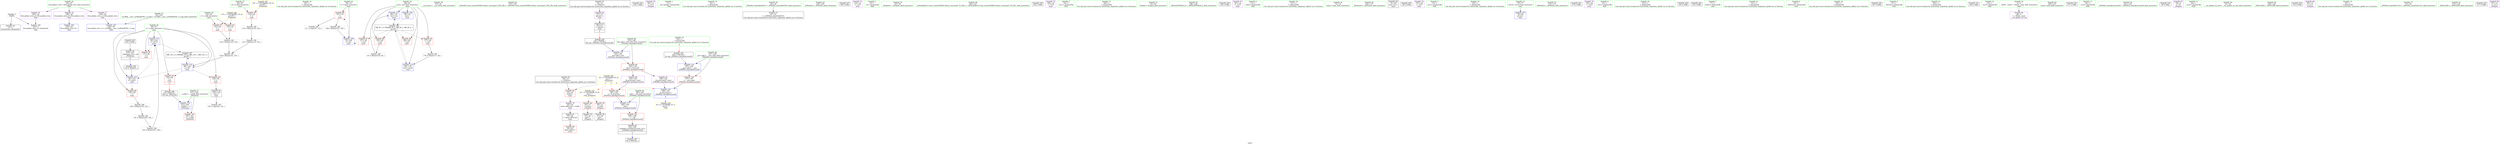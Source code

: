 digraph "SVFG" {
	label="SVFG";

	Node0x55d9d37390d0 [shape=record,color=grey,label="{NodeID: 0\nNullPtr}"];
	Node0x55d9d37390d0 -> Node0x55d9d3742ab0[style=solid];
	Node0x55d9d37390d0 -> Node0x55d9d3741590[style=solid];
	Node0x55d9d3741e30 [shape=record,color=red,label="{NodeID: 97\n172\<--86\n\<--x\nmain\n}"];
	Node0x55d9d373f470 [shape=record,color=green,label="{NodeID: 14\n89\<--1\n\<--dummyObj\nCan only get source location for instruction, argument, global var or function.}"];
	Node0x55d9d37451e0 [shape=record,color=grey,label="{NodeID: 194\n111 = cmp(107, 112, )\n}"];
	Node0x55d9d37419d0 [shape=record,color=blue,label="{NodeID: 111\n80\<--151\ntest\<--inc\nmain\n}"];
	Node0x55d9d37419d0 -> Node0x55d9d3751810[style=dashed];
	Node0x55d9d3740270 [shape=record,color=green,label="{NodeID: 28\n43\<--44\n__cxa_atexit\<--__cxa_atexit_field_insensitive\n}"];
	Node0x55d9d3740f50 [shape=record,color=green,label="{NodeID: 42\n135\<--136\n_ZStlsISt11char_traitsIcEERSt13basic_ostreamIcT_ES5_PKc\<--_ZStlsISt11char_traitsIcEERSt13basic_ostreamIcT_ES5_PKc_field_insensitive\n}"];
	Node0x55d9d3742cb0 [shape=record,color=black,label="{NodeID: 56\n20\<--18\n\<--_ZSt4cout\nCan only get source location for instruction, argument, global var or function.}"];
	Node0x55d9d3742cb0 -> Node0x55d9d3744530[style=solid];
	Node0x55d9d375ba30 [shape=record,color=black,label="{NodeID: 236\n134 = PHI()\n}"];
	Node0x55d9d3743870 [shape=record,color=purple,label="{NodeID: 70\n66\<--15\n\<--.str.3\n_Z5inputv\n}"];
	Node0x55d9d3744460 [shape=record,color=red,label="{NodeID: 84\n64\<--17\n\<--stdout\n_Z5inputv\n}"];
	Node0x55d9d3744460 -> Node0x55d9d3742f80[style=solid];
	Node0x55d9d373e080 [shape=record,color=green,label="{NodeID: 1\n7\<--1\n__dso_handle\<--dummyObj\nGlob }"];
	Node0x55d9d3741f00 [shape=record,color=red,label="{NodeID: 98\n96\<--95\nvbase.offset\<--\nmain\n}"];
	Node0x55d9d373f570 [shape=record,color=green,label="{NodeID: 15\n92\<--1\n\<--dummyObj\nCan only get source location for instruction, argument, global var or function.}"];
	Node0x55d9d3741aa0 [shape=record,color=blue,label="{NodeID: 112\n86\<--155\nx\<--call11\nmain\n}"];
	Node0x55d9d3741aa0 -> Node0x55d9d3741d60[style=dashed];
	Node0x55d9d3741aa0 -> Node0x55d9d3741b70[style=dashed];
	Node0x55d9d3740370 [shape=record,color=green,label="{NodeID: 29\n42\<--48\n_ZNSt8ios_base4InitD1Ev\<--_ZNSt8ios_base4InitD1Ev_field_insensitive\n}"];
	Node0x55d9d3740370 -> Node0x55d9d3742db0[style=solid];
	Node0x55d9d3741050 [shape=record,color=green,label="{NodeID: 43\n139\<--140\n_ZNSolsEx\<--_ZNSolsEx_field_insensitive\n}"];
	Node0x55d9d3742db0 [shape=record,color=black,label="{NodeID: 57\n41\<--42\n\<--_ZNSt8ios_base4InitD1Ev\nCan only get source location for instruction, argument, global var or function.}"];
	Node0x55d9d375bb60 [shape=record,color=black,label="{NodeID: 237\n138 = PHI()\n}"];
	Node0x55d9d3743940 [shape=record,color=purple,label="{NodeID: 71\n133\<--22\n\<--.str.4\nmain\n}"];
	Node0x55d9d3744530 [shape=record,color=red,label="{NodeID: 85\n93\<--20\nvtable\<--\nmain\n}"];
	Node0x55d9d3744530 -> Node0x55d9d3744050[style=solid];
	Node0x55d9d373e110 [shape=record,color=green,label="{NodeID: 2\n8\<--1\n.str\<--dummyObj\nGlob }"];
	Node0x55d9d3741fd0 [shape=record,color=red,label="{NodeID: 99\n193\<--185\nthis1\<--this.addr\n_ZNSt8ios_base9precisionEl\n}"];
	Node0x55d9d3741fd0 -> Node0x55d9d3744120[style=solid];
	Node0x55d9d3741fd0 -> Node0x55d9d37441f0[style=solid];
	Node0x55d9d373f670 [shape=record,color=green,label="{NodeID: 16\n100\<--1\n\<--dummyObj\nCan only get source location for instruction, argument, global var or function.|{<s0>6}}"];
	Node0x55d9d373f670:s0 -> Node0x55d9d375c530[style=solid,color=red];
	Node0x55d9d3751810 [shape=record,color=black,label="{NodeID: 196\nMR_9V_3 = PHI(MR_9V_5, MR_9V_2, MR_9V_4, )\npts\{81 \}\n}"];
	Node0x55d9d3751810 -> Node0x55d9d37446d0[style=dashed];
	Node0x55d9d3751810 -> Node0x55d9d37447a0[style=dashed];
	Node0x55d9d3751810 -> Node0x55d9d3744870[style=dashed];
	Node0x55d9d3751810 -> Node0x55d9d3744940[style=dashed];
	Node0x55d9d3751810 -> Node0x55d9d37419d0[style=dashed];
	Node0x55d9d3751810 -> Node0x55d9d3741c40[style=dashed];
	Node0x55d9d3741b70 [shape=record,color=blue,label="{NodeID: 113\n86\<--163\nx\<--div14\nmain\n}"];
	Node0x55d9d3741b70 -> Node0x55d9d3741e30[style=dashed];
	Node0x55d9d3741b70 -> Node0x55d9d3751d10[style=dashed];
	Node0x55d9d3740470 [shape=record,color=green,label="{NodeID: 30\n55\<--56\n_Z5inputv\<--_Z5inputv_field_insensitive\n}"];
	Node0x55d9d3753730 [shape=record,color=yellow,style=double,label="{NodeID: 210\n2V_1 = ENCHI(MR_2V_0)\npts\{1 \}\nFun[_Z5inputv]}"];
	Node0x55d9d3753730 -> Node0x55d9d3744390[style=dashed];
	Node0x55d9d3753730 -> Node0x55d9d3744460[style=dashed];
	Node0x55d9d3741150 [shape=record,color=green,label="{NodeID: 44\n146\<--147\n_ZSt4endlIcSt11char_traitsIcEERSt13basic_ostreamIT_T0_ES6_\<--_ZSt4endlIcSt11char_traitsIcEERSt13basic_ostreamIT_T0_ES6__field_insensitive\n}"];
	Node0x55d9d3742eb0 [shape=record,color=black,label="{NodeID: 58\n61\<--58\ncall\<--\n_Z5inputv\n}"];
	Node0x55d9d375bc60 [shape=record,color=black,label="{NodeID: 238\n142 = PHI()\n}"];
	Node0x55d9d3743a10 [shape=record,color=purple,label="{NodeID: 72\n166\<--22\n\<--.str.4\nmain\n}"];
	Node0x55d9d3744600 [shape=record,color=red,label="{NodeID: 86\n107\<--78\n\<--t\nmain\n}"];
	Node0x55d9d3744600 -> Node0x55d9d374af10[style=solid];
	Node0x55d9d3744600 -> Node0x55d9d37451e0[style=solid];
	Node0x55d9d373e3c0 [shape=record,color=green,label="{NodeID: 3\n10\<--1\n.str.1\<--dummyObj\nGlob }"];
	Node0x55d9d374a610 [shape=record,color=grey,label="{NodeID: 183\n161 = Binary(160, 162, )\n}"];
	Node0x55d9d374a610 -> Node0x55d9d374a790[style=solid];
	Node0x55d9d37420a0 [shape=record,color=red,label="{NodeID: 100\n197\<--187\n\<--__prec.addr\n_ZNSt8ios_base9precisionEl\n}"];
	Node0x55d9d37420a0 -> Node0x55d9d37470b0[style=solid];
	Node0x55d9d373f770 [shape=record,color=green,label="{NodeID: 17\n109\<--1\n\<--dummyObj\nCan only get source location for instruction, argument, global var or function.}"];
	Node0x55d9d3751d10 [shape=record,color=black,label="{NodeID: 197\nMR_15V_2 = PHI(MR_15V_5, MR_15V_1, MR_15V_3, )\npts\{87 \}\n}"];
	Node0x55d9d3751d10 -> Node0x55d9d3741900[style=dashed];
	Node0x55d9d3741c40 [shape=record,color=blue,label="{NodeID: 114\n80\<--178\ntest\<--inc20\nmain\n}"];
	Node0x55d9d3741c40 -> Node0x55d9d3751810[style=dashed];
	Node0x55d9d3740570 [shape=record,color=green,label="{NodeID: 31\n62\<--63\nfreopen\<--freopen_field_insensitive\n}"];
	Node0x55d9d3741250 [shape=record,color=green,label="{NodeID: 45\n148\<--149\n_ZNSolsEPFRSoS_E\<--_ZNSolsEPFRSoS_E_field_insensitive\n}"];
	Node0x55d9d3742f80 [shape=record,color=black,label="{NodeID: 59\n67\<--64\ncall1\<--\n_Z5inputv\n}"];
	Node0x55d9d375bd60 [shape=record,color=black,label="{NodeID: 239\n144 = PHI()\n}"];
	Node0x55d9d3743ae0 [shape=record,color=purple,label="{NodeID: 73\n141\<--24\n\<--.str.5\nmain\n}"];
	Node0x55d9d37446d0 [shape=record,color=red,label="{NodeID: 87\n137\<--80\n\<--test\nmain\n}"];
	Node0x55d9d373e450 [shape=record,color=green,label="{NodeID: 4\n12\<--1\nstdin\<--dummyObj\nGlob }"];
	Node0x55d9d374a790 [shape=record,color=grey,label="{NodeID: 184\n163 = Binary(161, 164, )\n}"];
	Node0x55d9d374a790 -> Node0x55d9d3741b70[style=solid];
	Node0x55d9d3742170 [shape=record,color=red,label="{NodeID: 101\n200\<--189\n\<--__old\n_ZNSt8ios_base9precisionEl\n}"];
	Node0x55d9d3742170 -> Node0x55d9d3743390[style=solid];
	Node0x55d9d373f870 [shape=record,color=green,label="{NodeID: 18\n112\<--1\n\<--dummyObj\nCan only get source location for instruction, argument, global var or function.}"];
	Node0x55d9d3746e40 [shape=record,color=blue,label="{NodeID: 115\n185\<--183\nthis.addr\<--this\n_ZNSt8ios_base9precisionEl\n}"];
	Node0x55d9d3746e40 -> Node0x55d9d3741fd0[style=dashed];
	Node0x55d9d3740670 [shape=record,color=green,label="{NodeID: 32\n73\<--74\nmain\<--main_field_insensitive\n}"];
	Node0x55d9d3741350 [shape=record,color=green,label="{NodeID: 46\n156\<--157\n_ZSt4asine\<--_ZSt4asine_field_insensitive\n}"];
	Node0x55d9d3755130 [shape=record,color=yellow,style=double,label="{NodeID: 226\n2V_2 = CSCHI(MR_2V_1)\npts\{1 \}\nCS[]}"];
	Node0x55d9d3743050 [shape=record,color=black,label="{NodeID: 60\n75\<--89\nmain_ret\<--\nmain\n}"];
	Node0x55d9d375be60 [shape=record,color=black,label="{NodeID: 240\n145 = PHI()\n}"];
	Node0x55d9d3743bb0 [shape=record,color=purple,label="{NodeID: 74\n170\<--24\n\<--.str.5\nmain\n}"];
	Node0x55d9d37447a0 [shape=record,color=red,label="{NodeID: 88\n150\<--80\n\<--test\nmain\n}"];
	Node0x55d9d37447a0 -> Node0x55d9d374a910[style=solid];
	Node0x55d9d373e4e0 [shape=record,color=green,label="{NodeID: 5\n13\<--1\n.str.2\<--dummyObj\nGlob }"];
	Node0x55d9d374a910 [shape=record,color=grey,label="{NodeID: 185\n151 = Binary(150, 92, )\n}"];
	Node0x55d9d374a910 -> Node0x55d9d37419d0[style=solid];
	Node0x55d9d3742240 [shape=record,color=red,label="{NodeID: 102\n195\<--194\n\<--_M_precision\n_ZNSt8ios_base9precisionEl\n}"];
	Node0x55d9d3742240 -> Node0x55d9d3746fe0[style=solid];
	Node0x55d9d373f970 [shape=record,color=green,label="{NodeID: 19\n120\<--1\n\<--dummyObj\nCan only get source location for instruction, argument, global var or function.}"];
	Node0x55d9d3746f10 [shape=record,color=blue,label="{NodeID: 116\n187\<--184\n__prec.addr\<--__prec\n_ZNSt8ios_base9precisionEl\n}"];
	Node0x55d9d3746f10 -> Node0x55d9d37420a0[style=dashed];
	Node0x55d9d3740770 [shape=record,color=green,label="{NodeID: 33\n76\<--77\nretval\<--retval_field_insensitive\nmain\n}"];
	Node0x55d9d3740770 -> Node0x55d9d3741690[style=solid];
	Node0x55d9d3741450 [shape=record,color=green,label="{NodeID: 47\n174\<--175\n_ZNSolsEe\<--_ZNSolsEe_field_insensitive\n}"];
	Node0x55d9d34f8ca0 [shape=record,color=black,label="{NodeID: 227\n99 = PHI(182, )\n}"];
	Node0x55d9d3743120 [shape=record,color=black,label="{NodeID: 61\n95\<--94\n\<--vbase.offset.ptr\nmain\n}"];
	Node0x55d9d3743120 -> Node0x55d9d3741f00[style=solid];
	Node0x55d9d375bf30 [shape=record,color=black,label="{NodeID: 241\n173 = PHI()\n}"];
	Node0x55d9d3743c80 [shape=record,color=purple,label="{NodeID: 75\n143\<--26\n\<--.str.6\nmain\n}"];
	Node0x55d9d3744870 [shape=record,color=red,label="{NodeID: 89\n168\<--80\n\<--test\nmain\n}"];
	Node0x55d9d373edb0 [shape=record,color=green,label="{NodeID: 6\n15\<--1\n.str.3\<--dummyObj\nGlob }"];
	Node0x55d9d374aa90 [shape=record,color=grey,label="{NodeID: 186\n160 = Binary(159, 122, )\n}"];
	Node0x55d9d374aa90 -> Node0x55d9d374a610[style=solid];
	Node0x55d9d3742310 [shape=record,color=red,label="{NodeID: 103\n224\<--221\n\<--__x.addr\n_ZSt4asine\n}"];
	Node0x55d9d373fa70 [shape=record,color=green,label="{NodeID: 20\n122\<--1\n\<--dummyObj\nCan only get source location for instruction, argument, global var or function.}"];
	Node0x55d9d3746fe0 [shape=record,color=blue,label="{NodeID: 117\n189\<--195\n__old\<--\n_ZNSt8ios_base9precisionEl\n}"];
	Node0x55d9d3746fe0 -> Node0x55d9d3742170[style=dashed];
	Node0x55d9d3740840 [shape=record,color=green,label="{NodeID: 34\n78\<--79\nt\<--t_field_insensitive\nmain\n}"];
	Node0x55d9d3740840 -> Node0x55d9d3744600[style=solid];
	Node0x55d9d3740840 -> Node0x55d9d3741830[style=solid];
	Node0x55d9d3742570 [shape=record,color=green,label="{NodeID: 48\n185\<--186\nthis.addr\<--this.addr_field_insensitive\n_ZNSt8ios_base9precisionEl\n}"];
	Node0x55d9d3742570 -> Node0x55d9d3741fd0[style=solid];
	Node0x55d9d3742570 -> Node0x55d9d3746e40[style=solid];
	Node0x55d9d375b260 [shape=record,color=black,label="{NodeID: 228\n103 = PHI()\n}"];
	Node0x55d9d37431f0 [shape=record,color=black,label="{NodeID: 62\n98\<--97\n\<--add.ptr\nmain\n|{<s0>6}}"];
	Node0x55d9d37431f0:s0 -> Node0x55d9d375c390[style=solid,color=red];
	Node0x55d9d375c1f0 [shape=record,color=black,label="{NodeID: 242\n176 = PHI()\n}"];
	Node0x55d9d3743d50 [shape=record,color=purple,label="{NodeID: 76\n238\<--28\nllvm.global_ctors_0\<--llvm.global_ctors\nGlob }"];
	Node0x55d9d3743d50 -> Node0x55d9d37423e0[style=solid];
	Node0x55d9d3744940 [shape=record,color=red,label="{NodeID: 90\n177\<--80\n\<--test\nmain\n}"];
	Node0x55d9d3744940 -> Node0x55d9d374ac10[style=solid];
	Node0x55d9d373ee70 [shape=record,color=green,label="{NodeID: 7\n17\<--1\nstdout\<--dummyObj\nGlob }"];
	Node0x55d9d374ac10 [shape=record,color=grey,label="{NodeID: 187\n178 = Binary(177, 92, )\n}"];
	Node0x55d9d374ac10 -> Node0x55d9d3741c40[style=solid];
	Node0x55d9d37423e0 [shape=record,color=blue,label="{NodeID: 104\n238\<--29\nllvm.global_ctors_0\<--\nGlob }"];
	Node0x55d9d373fb70 [shape=record,color=green,label="{NodeID: 21\n131\<--1\n\<--dummyObj\nCan only get source location for instruction, argument, global var or function.}"];
	Node0x55d9d37470b0 [shape=record,color=blue,label="{NodeID: 118\n198\<--197\n_M_precision2\<--\n_ZNSt8ios_base9precisionEl\n|{<s0>6}}"];
	Node0x55d9d37470b0:s0 -> Node0x55d9d3755130[style=dashed,color=blue];
	Node0x55d9d3740910 [shape=record,color=green,label="{NodeID: 35\n80\<--81\ntest\<--test_field_insensitive\nmain\n}"];
	Node0x55d9d3740910 -> Node0x55d9d37446d0[style=solid];
	Node0x55d9d3740910 -> Node0x55d9d37447a0[style=solid];
	Node0x55d9d3740910 -> Node0x55d9d3744870[style=solid];
	Node0x55d9d3740910 -> Node0x55d9d3744940[style=solid];
	Node0x55d9d3740910 -> Node0x55d9d3741760[style=solid];
	Node0x55d9d3740910 -> Node0x55d9d37419d0[style=solid];
	Node0x55d9d3740910 -> Node0x55d9d3741c40[style=solid];
	Node0x55d9d3742640 [shape=record,color=green,label="{NodeID: 49\n187\<--188\n__prec.addr\<--__prec.addr_field_insensitive\n_ZNSt8ios_base9precisionEl\n}"];
	Node0x55d9d3742640 -> Node0x55d9d37420a0[style=solid];
	Node0x55d9d3742640 -> Node0x55d9d3746f10[style=solid];
	Node0x55d9d375b330 [shape=record,color=black,label="{NodeID: 229\n155 = PHI(219, )\n}"];
	Node0x55d9d375b330 -> Node0x55d9d3741aa0[style=solid];
	Node0x55d9d37432c0 [shape=record,color=black,label="{NodeID: 63\n129\<--128\nconv\<--\nmain\n}"];
	Node0x55d9d37432c0 -> Node0x55d9d3745060[style=solid];
	Node0x55d9d375c2c0 [shape=record,color=black,label="{NodeID: 243\n225 = PHI()\n}"];
	Node0x55d9d375c2c0 -> Node0x55d9d3743460[style=solid];
	Node0x55d9d3743e50 [shape=record,color=purple,label="{NodeID: 77\n239\<--28\nllvm.global_ctors_1\<--llvm.global_ctors\nGlob }"];
	Node0x55d9d3743e50 -> Node0x55d9d37424e0[style=solid];
	Node0x55d9d3744a10 [shape=record,color=red,label="{NodeID: 91\n123\<--82\n\<--v\nmain\n}"];
	Node0x55d9d3744a10 -> Node0x55d9d3744ee0[style=solid];
	Node0x55d9d373ef30 [shape=record,color=green,label="{NodeID: 8\n18\<--1\n_ZSt4cout\<--dummyObj\nGlob }"];
	Node0x55d9d374ad90 [shape=record,color=grey,label="{NodeID: 188\n119 = Binary(118, 120, )\n}"];
	Node0x55d9d374ad90 -> Node0x55d9d374b090[style=solid];
	Node0x55d9d37424e0 [shape=record,color=blue,label="{NodeID: 105\n239\<--30\nllvm.global_ctors_1\<--_GLOBAL__sub_I_iceWelloff760_1_0.cpp\nGlob }"];
	Node0x55d9d373fc70 [shape=record,color=green,label="{NodeID: 22\n162\<--1\n\<--dummyObj\nCan only get source location for instruction, argument, global var or function.}"];
	Node0x55d9d3752fd0 [shape=record,color=yellow,style=double,label="{NodeID: 202\n2V_1 = ENCHI(MR_2V_0)\npts\{1 \}\nFun[main]|{|<s1>5|<s2>6|<s3>6}}"];
	Node0x55d9d3752fd0 -> Node0x55d9d3744530[style=dashed];
	Node0x55d9d3752fd0:s1 -> Node0x55d9d3753730[style=dashed,color=red];
	Node0x55d9d3752fd0:s2 -> Node0x55d9d3742240[style=dashed,color=red];
	Node0x55d9d3752fd0:s3 -> Node0x55d9d37470b0[style=dashed,color=red];
	Node0x55d9d3747180 [shape=record,color=blue,label="{NodeID: 119\n221\<--220\n__x.addr\<--__x\n_ZSt4asine\n}"];
	Node0x55d9d3747180 -> Node0x55d9d3742310[style=dashed];
	Node0x55d9d37409e0 [shape=record,color=green,label="{NodeID: 36\n82\<--83\nv\<--v_field_insensitive\nmain\n}"];
	Node0x55d9d37409e0 -> Node0x55d9d3744a10[style=solid];
	Node0x55d9d37409e0 -> Node0x55d9d3744ae0[style=solid];
	Node0x55d9d3742710 [shape=record,color=green,label="{NodeID: 50\n189\<--190\n__old\<--__old_field_insensitive\n_ZNSt8ios_base9precisionEl\n}"];
	Node0x55d9d3742710 -> Node0x55d9d3742170[style=solid];
	Node0x55d9d3742710 -> Node0x55d9d3746fe0[style=solid];
	Node0x55d9d375b4f0 [shape=record,color=black,label="{NodeID: 230\n167 = PHI()\n}"];
	Node0x55d9d3743390 [shape=record,color=black,label="{NodeID: 64\n182\<--200\n_ZNSt8ios_base9precisionEl_ret\<--\n_ZNSt8ios_base9precisionEl\n|{<s0>6}}"];
	Node0x55d9d3743390:s0 -> Node0x55d9d34f8ca0[style=solid,color=blue];
	Node0x55d9d375c390 [shape=record,color=black,label="{NodeID: 244\n183 = PHI(98, )\n0th arg _ZNSt8ios_base9precisionEl }"];
	Node0x55d9d375c390 -> Node0x55d9d3746e40[style=solid];
	Node0x55d9d3743f50 [shape=record,color=purple,label="{NodeID: 78\n240\<--28\nllvm.global_ctors_2\<--llvm.global_ctors\nGlob }"];
	Node0x55d9d3743f50 -> Node0x55d9d3741590[style=solid];
	Node0x55d9d3744ae0 [shape=record,color=red,label="{NodeID: 92\n124\<--82\n\<--v\nmain\n}"];
	Node0x55d9d3744ae0 -> Node0x55d9d3744ee0[style=solid];
	Node0x55d9d373eff0 [shape=record,color=green,label="{NodeID: 9\n21\<--1\n_ZSt3cin\<--dummyObj\nGlob }"];
	Node0x55d9d374af10 [shape=record,color=grey,label="{NodeID: 189\n108 = Binary(107, 109, )\n}"];
	Node0x55d9d374af10 -> Node0x55d9d3741830[style=solid];
	Node0x55d9d3741590 [shape=record,color=blue, style = dotted,label="{NodeID: 106\n240\<--3\nllvm.global_ctors_2\<--dummyVal\nGlob }"];
	Node0x55d9d373fd70 [shape=record,color=green,label="{NodeID: 23\n164\<--1\n\<--dummyObj\nCan only get source location for instruction, argument, global var or function.}"];
	Node0x55d9d3740ab0 [shape=record,color=green,label="{NodeID: 37\n84\<--85\nd\<--d_field_insensitive\nmain\n}"];
	Node0x55d9d3740ab0 -> Node0x55d9d3744bb0[style=solid];
	Node0x55d9d37427e0 [shape=record,color=green,label="{NodeID: 51\n221\<--222\n__x.addr\<--__x.addr_field_insensitive\n_ZSt4asine\n}"];
	Node0x55d9d37427e0 -> Node0x55d9d3742310[style=solid];
	Node0x55d9d37427e0 -> Node0x55d9d3747180[style=solid];
	Node0x55d9d375b5c0 [shape=record,color=black,label="{NodeID: 231\n169 = PHI()\n}"];
	Node0x55d9d3743460 [shape=record,color=black,label="{NodeID: 65\n219\<--225\n_ZSt4asine_ret\<--call\n_ZSt4asine\n|{<s0>15}}"];
	Node0x55d9d3743460:s0 -> Node0x55d9d375b330[style=solid,color=blue];
	Node0x55d9d375c530 [shape=record,color=black,label="{NodeID: 245\n184 = PHI(100, )\n1st arg _ZNSt8ios_base9precisionEl }"];
	Node0x55d9d375c530 -> Node0x55d9d3746f10[style=solid];
	Node0x55d9d3744050 [shape=record,color=purple,label="{NodeID: 79\n94\<--93\nvbase.offset.ptr\<--vtable\nmain\n}"];
	Node0x55d9d3744050 -> Node0x55d9d3743120[style=solid];
	Node0x55d9d3744bb0 [shape=record,color=red,label="{NodeID: 93\n118\<--84\n\<--d\nmain\n}"];
	Node0x55d9d3744bb0 -> Node0x55d9d374ad90[style=solid];
	Node0x55d9d373f0b0 [shape=record,color=green,label="{NodeID: 10\n22\<--1\n.str.4\<--dummyObj\nGlob }"];
	Node0x55d9d374b090 [shape=record,color=grey,label="{NodeID: 190\n121 = Binary(119, 122, )\n}"];
	Node0x55d9d374b090 -> Node0x55d9d374b210[style=solid];
	Node0x55d9d3741690 [shape=record,color=blue,label="{NodeID: 107\n76\<--89\nretval\<--\nmain\n}"];
	Node0x55d9d373fe70 [shape=record,color=green,label="{NodeID: 24\n4\<--6\n_ZStL8__ioinit\<--_ZStL8__ioinit_field_insensitive\nGlob }"];
	Node0x55d9d373fe70 -> Node0x55d9d3743530[style=solid];
	Node0x55d9d3740b80 [shape=record,color=green,label="{NodeID: 38\n86\<--87\nx\<--x_field_insensitive\nmain\n}"];
	Node0x55d9d3740b80 -> Node0x55d9d3744c80[style=solid];
	Node0x55d9d3740b80 -> Node0x55d9d3744d50[style=solid];
	Node0x55d9d3740b80 -> Node0x55d9d3741d60[style=solid];
	Node0x55d9d3740b80 -> Node0x55d9d3741e30[style=solid];
	Node0x55d9d3740b80 -> Node0x55d9d3741900[style=solid];
	Node0x55d9d3740b80 -> Node0x55d9d3741aa0[style=solid];
	Node0x55d9d3740b80 -> Node0x55d9d3741b70[style=solid];
	Node0x55d9d37428b0 [shape=record,color=green,label="{NodeID: 52\n226\<--227\nasinl\<--asinl_field_insensitive\n}"];
	Node0x55d9d375b690 [shape=record,color=black,label="{NodeID: 232\n171 = PHI()\n}"];
	Node0x55d9d3743530 [shape=record,color=purple,label="{NodeID: 66\n39\<--4\n\<--_ZStL8__ioinit\n__cxx_global_var_init\n}"];
	Node0x55d9d375c670 [shape=record,color=black,label="{NodeID: 246\n220 = PHI(154, )\n0th arg _ZSt4asine }"];
	Node0x55d9d375c670 -> Node0x55d9d3747180[style=solid];
	Node0x55d9d3744120 [shape=record,color=purple,label="{NodeID: 80\n194\<--193\n_M_precision\<--this1\n_ZNSt8ios_base9precisionEl\n}"];
	Node0x55d9d3744120 -> Node0x55d9d3742240[style=solid];
	Node0x55d9d3744c80 [shape=record,color=red,label="{NodeID: 94\n128\<--86\n\<--x\nmain\n}"];
	Node0x55d9d3744c80 -> Node0x55d9d37432c0[style=solid];
	Node0x55d9d373f1a0 [shape=record,color=green,label="{NodeID: 11\n24\<--1\n.str.5\<--dummyObj\nGlob }"];
	Node0x55d9d374b210 [shape=record,color=grey,label="{NodeID: 191\n126 = Binary(121, 125, )\n}"];
	Node0x55d9d374b210 -> Node0x55d9d3741900[style=solid];
	Node0x55d9d3741760 [shape=record,color=blue,label="{NodeID: 108\n80\<--92\ntest\<--\nmain\n}"];
	Node0x55d9d3741760 -> Node0x55d9d3751810[style=dashed];
	Node0x55d9d373ff70 [shape=record,color=green,label="{NodeID: 25\n28\<--32\nllvm.global_ctors\<--llvm.global_ctors_field_insensitive\nGlob }"];
	Node0x55d9d373ff70 -> Node0x55d9d3743d50[style=solid];
	Node0x55d9d373ff70 -> Node0x55d9d3743e50[style=solid];
	Node0x55d9d373ff70 -> Node0x55d9d3743f50[style=solid];
	Node0x55d9d3740c50 [shape=record,color=green,label="{NodeID: 39\n101\<--102\n_ZNSt8ios_base9precisionEl\<--_ZNSt8ios_base9precisionEl_field_insensitive\n}"];
	Node0x55d9d37429b0 [shape=record,color=green,label="{NodeID: 53\n30\<--234\n_GLOBAL__sub_I_iceWelloff760_1_0.cpp\<--_GLOBAL__sub_I_iceWelloff760_1_0.cpp_field_insensitive\n}"];
	Node0x55d9d37429b0 -> Node0x55d9d37424e0[style=solid];
	Node0x55d9d375b760 [shape=record,color=black,label="{NodeID: 233\n40 = PHI()\n}"];
	Node0x55d9d3743600 [shape=record,color=purple,label="{NodeID: 67\n59\<--8\n\<--.str\n_Z5inputv\n}"];
	Node0x55d9d37441f0 [shape=record,color=purple,label="{NodeID: 81\n198\<--193\n_M_precision2\<--this1\n_ZNSt8ios_base9precisionEl\n}"];
	Node0x55d9d37441f0 -> Node0x55d9d37470b0[style=solid];
	Node0x55d9d3744d50 [shape=record,color=red,label="{NodeID: 95\n154\<--86\n\<--x\nmain\n|{<s0>15}}"];
	Node0x55d9d3744d50:s0 -> Node0x55d9d375c670[style=solid,color=red];
	Node0x55d9d373f270 [shape=record,color=green,label="{NodeID: 12\n26\<--1\n.str.6\<--dummyObj\nGlob }"];
	Node0x55d9d3744ee0 [shape=record,color=grey,label="{NodeID: 192\n125 = Binary(123, 124, )\n}"];
	Node0x55d9d3744ee0 -> Node0x55d9d374b210[style=solid];
	Node0x55d9d3741830 [shape=record,color=blue,label="{NodeID: 109\n78\<--108\nt\<--dec\nmain\n}"];
	Node0x55d9d3741830 -> Node0x55d9d3744600[style=dashed];
	Node0x55d9d3741830 -> Node0x55d9d3741830[style=dashed];
	Node0x55d9d3740070 [shape=record,color=green,label="{NodeID: 26\n33\<--34\n__cxx_global_var_init\<--__cxx_global_var_init_field_insensitive\n}"];
	Node0x55d9d3753380 [shape=record,color=yellow,style=double,label="{NodeID: 206\n11V_1 = ENCHI(MR_11V_0)\npts\{83 \}\nFun[main]}"];
	Node0x55d9d3753380 -> Node0x55d9d3744a10[style=dashed];
	Node0x55d9d3753380 -> Node0x55d9d3744ae0[style=dashed];
	Node0x55d9d3740d50 [shape=record,color=green,label="{NodeID: 40\n104\<--105\n_ZNSirsERx\<--_ZNSirsERx_field_insensitive\n}"];
	Node0x55d9d3742ab0 [shape=record,color=black,label="{NodeID: 54\n2\<--3\ndummyVal\<--dummyVal\n}"];
	Node0x55d9d375b830 [shape=record,color=black,label="{NodeID: 234\n114 = PHI()\n}"];
	Node0x55d9d37436d0 [shape=record,color=purple,label="{NodeID: 68\n60\<--10\n\<--.str.1\n_Z5inputv\n}"];
	Node0x55d9d37442c0 [shape=record,color=purple,label="{NodeID: 82\n97\<--19\nadd.ptr\<--\nmain\n}"];
	Node0x55d9d37442c0 -> Node0x55d9d37431f0[style=solid];
	Node0x55d9d3741d60 [shape=record,color=red,label="{NodeID: 96\n159\<--86\n\<--x\nmain\n}"];
	Node0x55d9d3741d60 -> Node0x55d9d374aa90[style=solid];
	Node0x55d9d373f370 [shape=record,color=green,label="{NodeID: 13\n29\<--1\n\<--dummyObj\nCan only get source location for instruction, argument, global var or function.}"];
	Node0x55d9d3745060 [shape=record,color=grey,label="{NodeID: 193\n130 = cmp(129, 131, )\n}"];
	Node0x55d9d3741900 [shape=record,color=blue,label="{NodeID: 110\n86\<--126\nx\<--div\nmain\n}"];
	Node0x55d9d3741900 -> Node0x55d9d3744c80[style=dashed];
	Node0x55d9d3741900 -> Node0x55d9d3744d50[style=dashed];
	Node0x55d9d3741900 -> Node0x55d9d3741aa0[style=dashed];
	Node0x55d9d3741900 -> Node0x55d9d3751d10[style=dashed];
	Node0x55d9d3740170 [shape=record,color=green,label="{NodeID: 27\n37\<--38\n_ZNSt8ios_base4InitC1Ev\<--_ZNSt8ios_base4InitC1Ev_field_insensitive\n}"];
	Node0x55d9d3753460 [shape=record,color=yellow,style=double,label="{NodeID: 207\n13V_1 = ENCHI(MR_13V_0)\npts\{85 \}\nFun[main]}"];
	Node0x55d9d3753460 -> Node0x55d9d3744bb0[style=dashed];
	Node0x55d9d3740e50 [shape=record,color=green,label="{NodeID: 41\n115\<--116\n_ZNSirsERe\<--_ZNSirsERe_field_insensitive\n}"];
	Node0x55d9d3742bb0 [shape=record,color=black,label="{NodeID: 55\n19\<--18\n\<--_ZSt4cout\nCan only get source location for instruction, argument, global var or function.}"];
	Node0x55d9d3742bb0 -> Node0x55d9d37442c0[style=solid];
	Node0x55d9d375b960 [shape=record,color=black,label="{NodeID: 235\n117 = PHI()\n}"];
	Node0x55d9d37437a0 [shape=record,color=purple,label="{NodeID: 69\n65\<--13\n\<--.str.2\n_Z5inputv\n}"];
	Node0x55d9d3744390 [shape=record,color=red,label="{NodeID: 83\n58\<--12\n\<--stdin\n_Z5inputv\n}"];
	Node0x55d9d3744390 -> Node0x55d9d3742eb0[style=solid];
}

